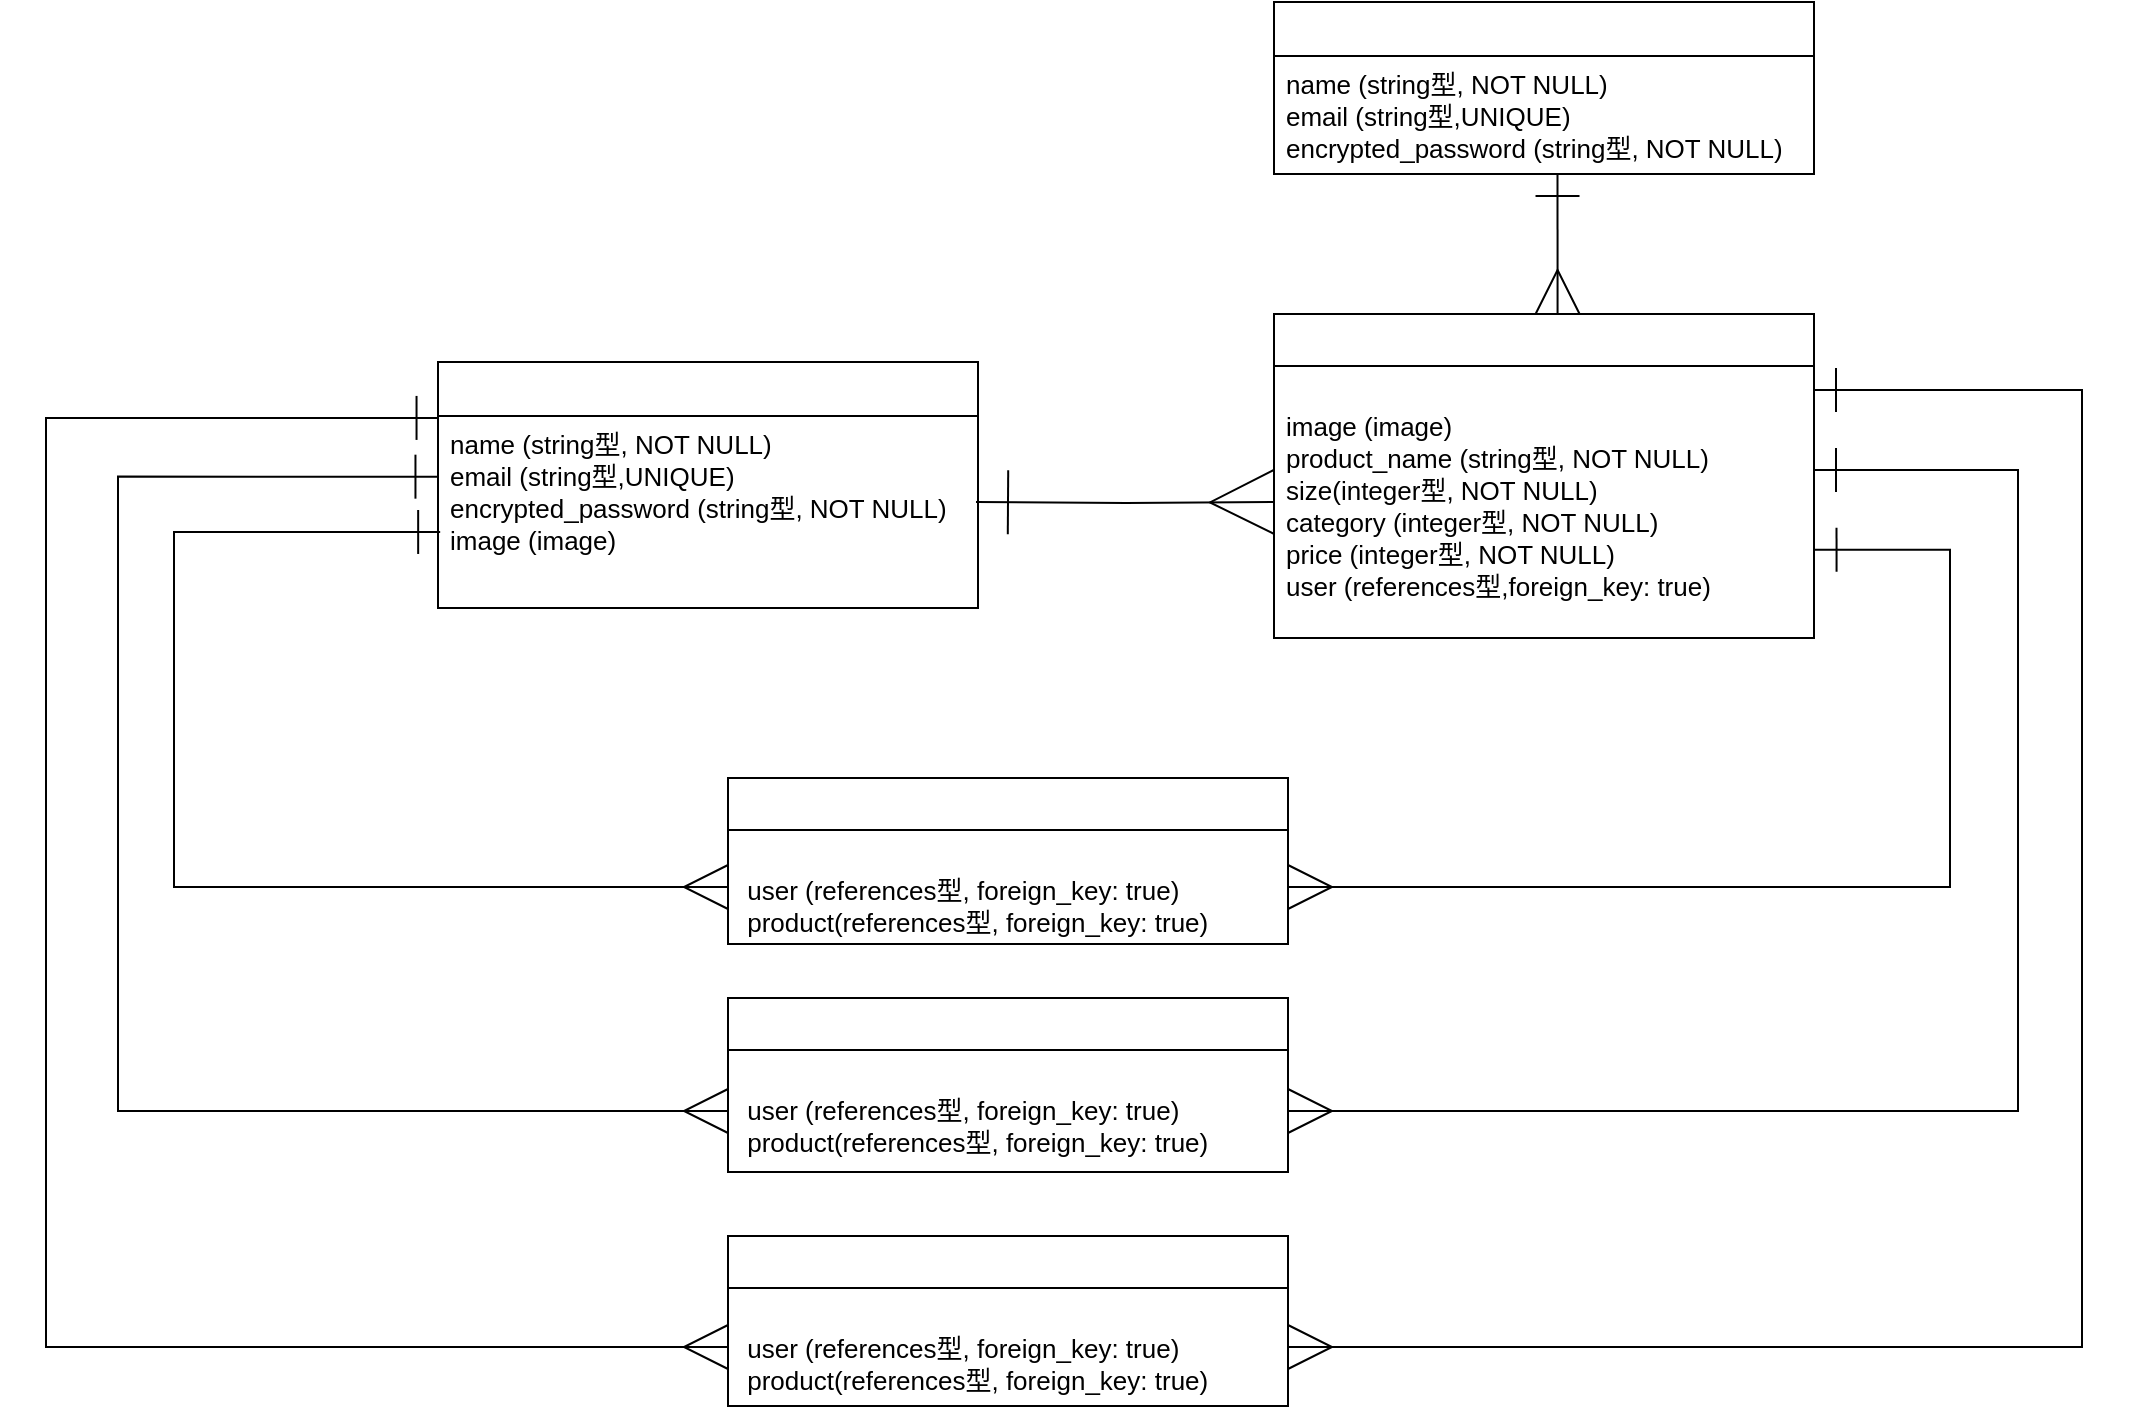 <mxfile>
    <diagram id="DuKugcys-mu4-OgVd2If" name="ページ1">
        <mxGraphModel dx="1208" dy="1164" grid="0" gridSize="10" guides="1" tooltips="1" connect="1" arrows="1" fold="1" page="0" pageScale="1" pageWidth="827" pageHeight="1169" background="#ffffff" math="0" shadow="0">
            <root>
                <mxCell id="0"/>
                <mxCell id="1" parent="0"/>
                <mxCell id="29" value="usersテーブル" style="swimlane;fontStyle=0;childLayout=stackLayout;horizontal=1;startSize=27;horizontalStack=0;resizeParent=1;resizeParentMax=0;resizeLast=0;collapsible=1;marginBottom=0;align=center;fontSize=15;fontColor=#FFFFFF;strokeColor=#000000;" parent="1" vertex="1">
                    <mxGeometry x="237" y="-188" width="270" height="123" as="geometry">
                        <mxRectangle x="30" y="40" width="130" height="26" as="alternateBounds"/>
                    </mxGeometry>
                </mxCell>
                <mxCell id="30" value="name (string型, NOT NULL)　&#10;email (string型,UNIQUE)&#10;encrypted_password (string型, NOT NULL)&#10;image (image)" style="text;fillColor=none;spacingLeft=4;spacingRight=4;overflow=hidden;rotatable=0;points=[[0,0.5],[1,0.5]];portConstraint=eastwest;fontSize=13;fontColor=#000000;strokeColor=#000000;" parent="29" vertex="1">
                    <mxGeometry y="27" width="270" height="96" as="geometry"/>
                </mxCell>
                <mxCell id="31" value="productsテーブル" style="swimlane;fontStyle=0;childLayout=stackLayout;horizontal=1;startSize=26;horizontalStack=0;resizeParent=1;resizeParentMax=0;resizeLast=0;collapsible=1;marginBottom=0;align=center;fontSize=15;fontColor=#FFFFFF;labelBackgroundColor=none;strokeColor=#000000;" parent="1" vertex="1">
                    <mxGeometry x="655" y="-212" width="270" height="162" as="geometry"/>
                </mxCell>
                <mxCell id="32" value="&#10;image (image)&#10;product_name (string型, NOT NULL)&#10;size(integer型, NOT NULL)&#10;category (integer型, NOT NULL)&#10;price (integer型, NOT NULL)&#10;user (references型,foreign_key: true)" style="text;fillColor=none;spacingLeft=4;spacingRight=4;overflow=hidden;rotatable=0;points=[[0,0.5],[1,0.5]];portConstraint=eastwest;fontSize=13;fontColor=#000000;labelBackgroundColor=none;strokeColor=#000000;" parent="31" vertex="1">
                    <mxGeometry y="26" width="270" height="136" as="geometry"/>
                </mxCell>
                <mxCell id="36" value="cartsテーブル" style="swimlane;fontStyle=0;childLayout=stackLayout;horizontal=1;startSize=26;horizontalStack=0;resizeParent=1;resizeParentMax=0;resizeLast=0;collapsible=1;marginBottom=0;align=center;fontSize=14;fontColor=#FFFFFF;strokeColor=#000000;" parent="1" vertex="1">
                    <mxGeometry x="382" y="20" width="280" height="83" as="geometry"/>
                </mxCell>
                <mxCell id="37" value="&#10; user (references型, foreign_key: true)&#10; product(references型, foreign_key: true)&#10;" style="text;spacingLeft=4;spacingRight=4;overflow=hidden;rotatable=0;points=[[0,0.5],[1,0.5]];portConstraint=eastwest;fontSize=13;fontColor=#000000;strokeColor=#000000;" parent="36" vertex="1">
                    <mxGeometry y="26" width="280" height="57" as="geometry"/>
                </mxCell>
                <mxCell id="38" style="edgeStyle=orthogonalEdgeStyle;rounded=0;orthogonalLoop=1;jettySize=auto;html=1;entryX=0;entryY=0.5;entryDx=0;entryDy=0;startArrow=ERone;startFill=0;startSize=30;endArrow=ERmany;endFill=0;endSize=30;fontSize=15;fontColor=#000000;labelBorderColor=#1A1A1A;strokeColor=#000000;" parent="1" target="32" edge="1">
                    <mxGeometry relative="1" as="geometry">
                        <mxPoint x="506" y="-118" as="sourcePoint"/>
                    </mxGeometry>
                </mxCell>
                <mxCell id="cs6m0gqGnDMg9lWjYTwd-43" style="edgeStyle=orthogonalEdgeStyle;rounded=0;orthogonalLoop=1;jettySize=auto;html=1;fontColor=#000000;strokeColor=#000000;exitX=1;exitY=0.5;exitDx=0;exitDy=0;endArrow=ERone;endFill=0;startArrow=ERmany;startFill=0;endSize=20;startSize=20;entryX=1.001;entryY=0.676;entryDx=0;entryDy=0;entryPerimeter=0;" parent="1" source="37" target="32" edge="1">
                    <mxGeometry relative="1" as="geometry">
                        <mxPoint x="932" y="-94" as="targetPoint"/>
                        <Array as="points">
                            <mxPoint x="993" y="75"/>
                            <mxPoint x="993" y="-94"/>
                        </Array>
                    </mxGeometry>
                </mxCell>
                <mxCell id="cs6m0gqGnDMg9lWjYTwd-44" value="keepsテーブル" style="swimlane;fontStyle=0;childLayout=stackLayout;horizontal=1;startSize=26;horizontalStack=0;resizeParent=1;resizeParentMax=0;resizeLast=0;collapsible=1;marginBottom=0;align=center;fontSize=14;fontColor=#FFFFFF;strokeColor=#000000;" parent="1" vertex="1">
                    <mxGeometry x="382" y="130" width="280" height="87" as="geometry"/>
                </mxCell>
                <mxCell id="cs6m0gqGnDMg9lWjYTwd-45" value="&#10; user (references型, foreign_key: true)&#10; product(references型, foreign_key: true)&#10;" style="text;spacingLeft=4;spacingRight=4;overflow=hidden;rotatable=0;points=[[0,0.5],[1,0.5]];portConstraint=eastwest;fontSize=13;fontColor=#000000;strokeColor=#000000;" parent="cs6m0gqGnDMg9lWjYTwd-44" vertex="1">
                    <mxGeometry y="26" width="280" height="61" as="geometry"/>
                </mxCell>
                <mxCell id="cs6m0gqGnDMg9lWjYTwd-46" style="edgeStyle=orthogonalEdgeStyle;rounded=0;orthogonalLoop=1;jettySize=auto;html=1;exitX=1;exitY=0.5;exitDx=0;exitDy=0;fontColor=#000000;strokeColor=#000000;endArrow=ERone;endFill=0;startArrow=ERmany;startFill=0;endSize=20;startSize=20;" parent="1" source="cs6m0gqGnDMg9lWjYTwd-45" target="32" edge="1">
                    <mxGeometry relative="1" as="geometry">
                        <Array as="points">
                            <mxPoint x="1027" y="187"/>
                            <mxPoint x="1027" y="-134"/>
                        </Array>
                        <mxPoint x="941" y="-134" as="targetPoint"/>
                    </mxGeometry>
                </mxCell>
                <mxCell id="vyhR01qGkED3SlZkaooG-42" value="completesテーブル" style="swimlane;fontStyle=0;childLayout=stackLayout;horizontal=1;startSize=26;horizontalStack=0;resizeParent=1;resizeParentMax=0;resizeLast=0;collapsible=1;marginBottom=0;align=center;fontSize=14;fontColor=#FFFFFF;strokeColor=#000000;" parent="1" vertex="1">
                    <mxGeometry x="382" y="249" width="280" height="85" as="geometry"/>
                </mxCell>
                <mxCell id="vyhR01qGkED3SlZkaooG-43" value="&#10; user (references型, foreign_key: true)&#10; product(references型, foreign_key: true)&#10;" style="text;spacingLeft=4;spacingRight=4;overflow=hidden;rotatable=0;points=[[0,0.5],[1,0.5]];portConstraint=eastwest;fontSize=13;fontColor=#000000;strokeColor=#000000;" parent="vyhR01qGkED3SlZkaooG-42" vertex="1">
                    <mxGeometry y="26" width="280" height="59" as="geometry"/>
                </mxCell>
                <mxCell id="vyhR01qGkED3SlZkaooG-44" style="edgeStyle=orthogonalEdgeStyle;rounded=0;orthogonalLoop=1;jettySize=auto;html=1;exitX=0;exitY=0.5;exitDx=0;exitDy=0;fontColor=#000000;startSize=20;endSize=20;strokeColor=#000000;startArrow=ERmany;startFill=0;endArrow=ERone;endFill=0;entryX=0.001;entryY=0.01;entryDx=0;entryDy=0;entryPerimeter=0;" parent="1" source="vyhR01qGkED3SlZkaooG-43" target="30" edge="1">
                    <mxGeometry relative="1" as="geometry">
                        <mxPoint x="234" y="-160" as="targetPoint"/>
                        <Array as="points">
                            <mxPoint x="41" y="305"/>
                            <mxPoint x="41" y="-160"/>
                        </Array>
                    </mxGeometry>
                </mxCell>
                <mxCell id="vyhR01qGkED3SlZkaooG-45" style="edgeStyle=orthogonalEdgeStyle;rounded=0;orthogonalLoop=1;jettySize=auto;html=1;exitX=1;exitY=0.5;exitDx=0;exitDy=0;fontColor=#000000;startArrow=ERmany;startFill=0;endArrow=ERone;endFill=0;startSize=20;endSize=20;strokeColor=#000000;" parent="1" source="vyhR01qGkED3SlZkaooG-43" edge="1">
                    <mxGeometry relative="1" as="geometry">
                        <mxPoint x="925" y="-174" as="targetPoint"/>
                        <Array as="points">
                            <mxPoint x="1059" y="305"/>
                            <mxPoint x="1059" y="-174"/>
                        </Array>
                    </mxGeometry>
                </mxCell>
                <mxCell id="vyhR01qGkED3SlZkaooG-51" style="edgeStyle=orthogonalEdgeStyle;rounded=0;orthogonalLoop=1;jettySize=auto;html=1;exitX=0;exitY=0.5;exitDx=0;exitDy=0;entryX=-0.001;entryY=0.316;entryDx=0;entryDy=0;entryPerimeter=0;fontColor=#000000;startArrow=ERmany;startFill=0;endArrow=ERone;endFill=0;startSize=20;endSize=20;strokeColor=#000000;" parent="1" source="cs6m0gqGnDMg9lWjYTwd-45" target="30" edge="1">
                    <mxGeometry relative="1" as="geometry">
                        <Array as="points">
                            <mxPoint x="77" y="187"/>
                            <mxPoint x="77" y="-131"/>
                        </Array>
                    </mxGeometry>
                </mxCell>
                <mxCell id="vyhR01qGkED3SlZkaooG-52" style="edgeStyle=orthogonalEdgeStyle;rounded=0;orthogonalLoop=1;jettySize=auto;html=1;exitX=0;exitY=0.5;exitDx=0;exitDy=0;fontColor=#000000;startArrow=ERmany;startFill=0;endArrow=ERone;endFill=0;startSize=20;endSize=20;strokeColor=#000000;entryX=0.004;entryY=0.604;entryDx=0;entryDy=0;entryPerimeter=0;" parent="1" source="37" target="30" edge="1">
                    <mxGeometry relative="1" as="geometry">
                        <mxPoint x="234" y="-98" as="targetPoint"/>
                        <Array as="points">
                            <mxPoint x="105" y="75"/>
                            <mxPoint x="105" y="-103"/>
                        </Array>
                    </mxGeometry>
                </mxCell>
                <mxCell id="vyhR01qGkED3SlZkaooG-53" style="edgeStyle=orthogonalEdgeStyle;rounded=0;orthogonalLoop=1;jettySize=auto;html=1;fontColor=#000000;startArrow=ERone;startFill=0;endArrow=ERmany;endFill=0;startSize=20;endSize=20;strokeColor=#000000;" parent="1" edge="1">
                    <mxGeometry relative="1" as="geometry">
                        <mxPoint x="796.75" y="-282" as="sourcePoint"/>
                        <mxPoint x="796.75" y="-212" as="targetPoint"/>
                        <Array as="points">
                            <mxPoint x="796.75" y="-212"/>
                            <mxPoint x="796.75" y="-212"/>
                        </Array>
                    </mxGeometry>
                </mxCell>
                <mxCell id="vyhR01qGkED3SlZkaooG-54" value="adminsテーブル" style="swimlane;fontStyle=0;childLayout=stackLayout;horizontal=1;startSize=27;horizontalStack=0;resizeParent=1;resizeParentMax=0;resizeLast=0;collapsible=1;marginBottom=0;align=center;fontSize=15;fontColor=#FFFFFF;strokeColor=#000000;" parent="1" vertex="1">
                    <mxGeometry x="655" y="-368" width="270" height="86" as="geometry">
                        <mxRectangle x="30" y="40" width="130" height="26" as="alternateBounds"/>
                    </mxGeometry>
                </mxCell>
                <mxCell id="vyhR01qGkED3SlZkaooG-55" value="name (string型, NOT NULL)　&#10;email (string型,UNIQUE)&#10;encrypted_password (string型, NOT NULL)" style="text;fillColor=none;spacingLeft=4;spacingRight=4;overflow=hidden;rotatable=0;points=[[0,0.5],[1,0.5]];portConstraint=eastwest;fontSize=13;fontColor=#000000;strokeColor=#000000;" parent="vyhR01qGkED3SlZkaooG-54" vertex="1">
                    <mxGeometry y="27" width="270" height="59" as="geometry"/>
                </mxCell>
            </root>
        </mxGraphModel>
    </diagram>
    <diagram id="GZzg_crAJNsiohxODxuk" name="ページ2">
        <mxGraphModel dx="1208" dy="686" grid="1" gridSize="10" guides="1" tooltips="1" connect="1" arrows="1" fold="1" page="1" pageScale="1" pageWidth="827" pageHeight="1169" math="0" shadow="0">
            <root>
                <mxCell id="Z8n-ogf8z5-eXPfZbyO2-0"/>
                <mxCell id="Z8n-ogf8z5-eXPfZbyO2-1" parent="Z8n-ogf8z5-eXPfZbyO2-0"/>
            </root>
        </mxGraphModel>
    </diagram>
</mxfile>
